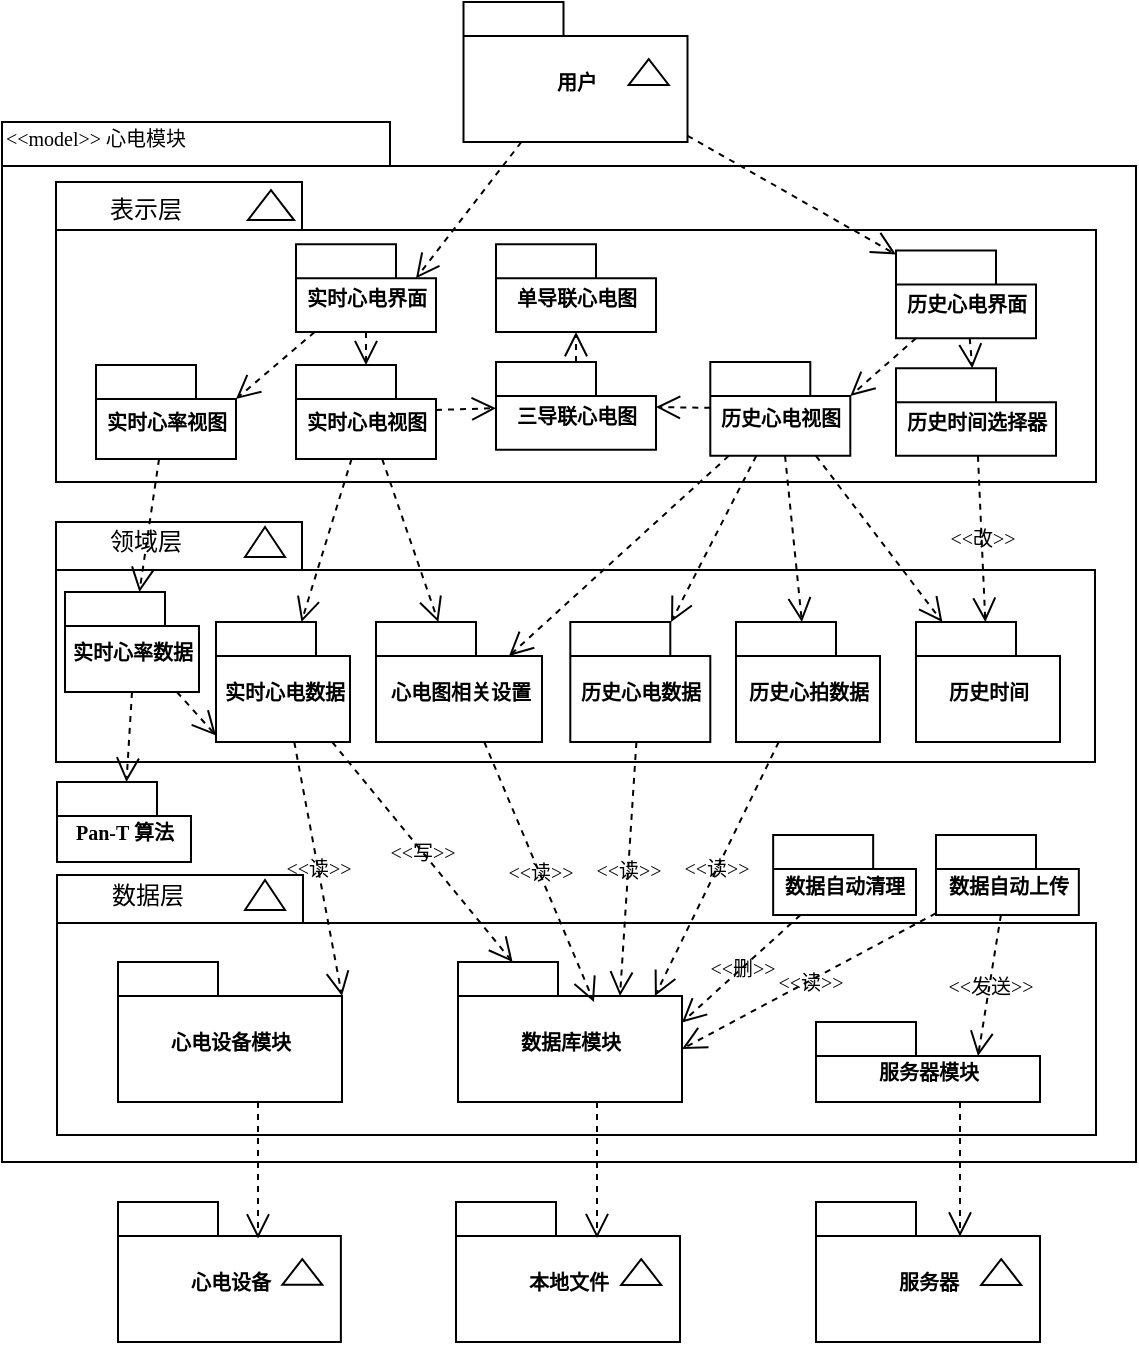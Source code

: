 <mxfile version="21.1.2" type="device">
  <diagram name="Page-1" id="b5b7bab2-c9e2-2cf4-8b2a-24fd1a2a6d21">
    <mxGraphModel dx="1021" dy="594" grid="1" gridSize="10" guides="1" tooltips="1" connect="1" arrows="1" fold="1" page="1" pageScale="1" pageWidth="827" pageHeight="1169" background="none" math="0" shadow="0">
      <root>
        <mxCell id="0" />
        <mxCell id="1" parent="0" />
        <mxCell id="6e0c8c40b5770093-72" value="" style="shape=folder;fontStyle=1;spacingTop=10;tabWidth=194;tabHeight=22;tabPosition=left;html=1;rounded=0;shadow=0;comic=0;labelBackgroundColor=none;strokeWidth=1;fillColor=none;fontFamily=Verdana;fontSize=10;align=center;" parent="1" vertex="1">
          <mxGeometry x="413" y="400" width="567" height="520" as="geometry" />
        </mxCell>
        <mxCell id="6e0c8c40b5770093-47" value="" style="shape=folder;fontStyle=1;spacingTop=10;tabWidth=123;tabHeight=24;tabPosition=left;html=1;rounded=0;shadow=0;comic=0;labelBackgroundColor=none;strokeWidth=1;fontFamily=Verdana;fontSize=10;align=center;" parent="1" vertex="1">
          <mxGeometry x="440.5" y="776.5" width="519.5" height="130" as="geometry" />
        </mxCell>
        <mxCell id="6e0c8c40b5770093-6" value="" style="group" parent="1" vertex="1" connectable="0">
          <mxGeometry x="643.75" y="340" width="112" height="70" as="geometry" />
        </mxCell>
        <mxCell id="6e0c8c40b5770093-4" value="用户" style="shape=folder;fontStyle=1;spacingTop=10;tabWidth=50;tabHeight=17;tabPosition=left;html=1;rounded=0;shadow=0;comic=0;labelBackgroundColor=none;strokeWidth=1;fontFamily=Verdana;fontSize=10;align=center;" parent="6e0c8c40b5770093-6" vertex="1">
          <mxGeometry width="112" height="70" as="geometry" />
        </mxCell>
        <mxCell id="6e0c8c40b5770093-5" value="" style="triangle;whiteSpace=wrap;html=1;rounded=0;shadow=0;comic=0;labelBackgroundColor=none;strokeWidth=1;fontFamily=Verdana;fontSize=10;align=center;rotation=-90;" parent="6e0c8c40b5770093-6" vertex="1">
          <mxGeometry x="86.154" y="25" width="12.923" height="20" as="geometry" />
        </mxCell>
        <mxCell id="6e0c8c40b5770093-18" value="" style="group" parent="1" vertex="1" connectable="0">
          <mxGeometry x="440" y="430" width="520" height="150" as="geometry" />
        </mxCell>
        <mxCell id="6e0c8c40b5770093-11" value="" style="shape=folder;fontStyle=1;spacingTop=10;tabWidth=123;tabHeight=24;tabPosition=left;html=1;rounded=0;shadow=0;comic=0;labelBackgroundColor=none;strokeWidth=1;fontFamily=Verdana;fontSize=10;align=center;" parent="6e0c8c40b5770093-18" vertex="1">
          <mxGeometry width="520" height="150" as="geometry" />
        </mxCell>
        <mxCell id="co7zm-NExlbX-ooihcgG-2" value="表示层" style="text;html=1;strokeColor=none;fillColor=none;align=center;verticalAlign=middle;whiteSpace=wrap;rounded=0;fontSize=12;" parent="6e0c8c40b5770093-18" vertex="1">
          <mxGeometry y="-3.462" width="90" height="34.615" as="geometry" />
        </mxCell>
        <mxCell id="co7zm-NExlbX-ooihcgG-12" value="" style="triangle;whiteSpace=wrap;html=1;rounded=0;shadow=0;comic=0;labelBackgroundColor=none;strokeColor=#000000;strokeWidth=1;fillColor=#ffffff;fontFamily=Verdana;fontSize=10;fontColor=#000000;align=center;rotation=-90;" parent="6e0c8c40b5770093-18" vertex="1">
          <mxGeometry x="100" width="15" height="23.077" as="geometry" />
        </mxCell>
        <mxCell id="co7zm-NExlbX-ooihcgG-16" value="历史心电界面" style="shape=folder;fontStyle=1;spacingTop=10;tabWidth=50;tabHeight=17;tabPosition=left;html=1;rounded=0;shadow=0;comic=0;labelBackgroundColor=none;strokeColor=#000000;strokeWidth=1;fillColor=#ffffff;fontFamily=Verdana;fontSize=10;fontColor=#000000;align=center;" parent="6e0c8c40b5770093-18" vertex="1">
          <mxGeometry x="420" y="34.22" width="70" height="43.85" as="geometry" />
        </mxCell>
        <mxCell id="HpAILfI36Li521KlkY4I-1" value="单导联心电图" style="shape=folder;fontStyle=1;spacingTop=10;tabWidth=50;tabHeight=17;tabPosition=left;html=1;rounded=0;shadow=0;comic=0;labelBackgroundColor=none;strokeColor=#000000;strokeWidth=1;fillColor=#ffffff;fontFamily=Verdana;fontSize=10;fontColor=#000000;align=center;" parent="6e0c8c40b5770093-18" vertex="1">
          <mxGeometry x="220" y="31.15" width="80" height="43.85" as="geometry" />
        </mxCell>
        <mxCell id="HpAILfI36Li521KlkY4I-2" value="三导联心电图" style="shape=folder;fontStyle=1;spacingTop=10;tabWidth=50;tabHeight=17;tabPosition=left;html=1;rounded=0;shadow=0;comic=0;labelBackgroundColor=none;strokeColor=#000000;strokeWidth=1;fillColor=#ffffff;fontFamily=Verdana;fontSize=10;fontColor=#000000;align=center;" parent="6e0c8c40b5770093-18" vertex="1">
          <mxGeometry x="220" y="90" width="80" height="43.85" as="geometry" />
        </mxCell>
        <mxCell id="HpAILfI36Li521KlkY4I-3" style="rounded=0;html=1;dashed=1;labelBackgroundColor=none;startFill=0;endArrow=open;endFill=0;endSize=10;fontFamily=Verdana;fontSize=10;" parent="6e0c8c40b5770093-18" source="HpAILfI36Li521KlkY4I-2" target="HpAILfI36Li521KlkY4I-1" edge="1">
          <mxGeometry relative="1" as="geometry">
            <mxPoint x="270" y="161.538" as="sourcePoint" />
            <mxPoint x="270" y="237.692" as="targetPoint" />
          </mxGeometry>
        </mxCell>
        <mxCell id="HpAILfI36Li521KlkY4I-5" style="rounded=0;html=1;dashed=1;labelBackgroundColor=none;startFill=0;endArrow=open;endFill=0;endSize=10;fontFamily=Verdana;fontSize=10;entryX=0;entryY=0;entryDx=70;entryDy=17;entryPerimeter=0;" parent="6e0c8c40b5770093-18" source="co7zm-NExlbX-ooihcgG-16" target="HpAILfI36Li521KlkY4I-22" edge="1">
          <mxGeometry relative="1" as="geometry">
            <mxPoint x="270" y="161.538" as="sourcePoint" />
            <mxPoint x="270" y="237.692" as="targetPoint" />
          </mxGeometry>
        </mxCell>
        <mxCell id="HpAILfI36Li521KlkY4I-17" value="历史时间选择器" style="shape=folder;fontStyle=1;spacingTop=10;tabWidth=50;tabHeight=17;tabPosition=left;html=1;rounded=0;shadow=0;comic=0;labelBackgroundColor=none;strokeColor=#000000;strokeWidth=1;fillColor=#ffffff;fontFamily=Verdana;fontSize=10;fontColor=#000000;align=center;" parent="6e0c8c40b5770093-18" vertex="1">
          <mxGeometry x="420" y="93.07" width="80" height="43.85" as="geometry" />
        </mxCell>
        <mxCell id="HpAILfI36Li521KlkY4I-18" style="rounded=0;html=1;dashed=1;labelBackgroundColor=none;startFill=0;endArrow=open;endFill=0;endSize=10;fontFamily=Verdana;fontSize=10;" parent="6e0c8c40b5770093-18" source="co7zm-NExlbX-ooihcgG-16" target="HpAILfI36Li521KlkY4I-17" edge="1">
          <mxGeometry relative="1" as="geometry">
            <mxPoint x="354" y="144" as="sourcePoint" />
            <mxPoint x="384" y="230" as="targetPoint" />
          </mxGeometry>
        </mxCell>
        <mxCell id="HpAILfI36Li521KlkY4I-19" value="实时心电界面" style="shape=folder;fontStyle=1;spacingTop=10;tabWidth=50;tabHeight=17;tabPosition=left;html=1;rounded=0;shadow=0;comic=0;labelBackgroundColor=none;strokeColor=#000000;strokeWidth=1;fillColor=#ffffff;fontFamily=Verdana;fontSize=10;fontColor=#000000;align=center;" parent="6e0c8c40b5770093-18" vertex="1">
          <mxGeometry x="120" y="31.15" width="70" height="43.85" as="geometry" />
        </mxCell>
        <mxCell id="HpAILfI36Li521KlkY4I-20" value="实时心率视图" style="shape=folder;fontStyle=1;spacingTop=10;tabWidth=50;tabHeight=17;tabPosition=left;html=1;rounded=0;shadow=0;comic=0;labelBackgroundColor=none;strokeColor=#000000;strokeWidth=1;fillColor=#ffffff;fontFamily=Verdana;fontSize=10;fontColor=#000000;align=center;" parent="6e0c8c40b5770093-18" vertex="1">
          <mxGeometry x="20" y="91.53" width="70" height="46.92" as="geometry" />
        </mxCell>
        <mxCell id="HpAILfI36Li521KlkY4I-21" value="实时心电视图" style="shape=folder;fontStyle=1;spacingTop=10;tabWidth=50;tabHeight=17;tabPosition=left;html=1;rounded=0;shadow=0;comic=0;labelBackgroundColor=none;strokeColor=#000000;strokeWidth=1;fillColor=#ffffff;fontFamily=Verdana;fontSize=10;fontColor=#000000;align=center;" parent="6e0c8c40b5770093-18" vertex="1">
          <mxGeometry x="120" y="91.54" width="70" height="46.92" as="geometry" />
        </mxCell>
        <mxCell id="HpAILfI36Li521KlkY4I-22" value="历史心电视图" style="shape=folder;fontStyle=1;spacingTop=10;tabWidth=50;tabHeight=17;tabPosition=left;html=1;rounded=0;shadow=0;comic=0;labelBackgroundColor=none;strokeColor=#000000;strokeWidth=1;fillColor=#ffffff;fontFamily=Verdana;fontSize=10;fontColor=#000000;align=center;" parent="6e0c8c40b5770093-18" vertex="1">
          <mxGeometry x="327.15" y="90" width="70" height="46.92" as="geometry" />
        </mxCell>
        <mxCell id="HpAILfI36Li521KlkY4I-24" style="rounded=0;html=1;dashed=1;labelBackgroundColor=none;startFill=0;endArrow=open;endFill=0;endSize=10;fontFamily=Verdana;fontSize=10;" parent="6e0c8c40b5770093-18" source="HpAILfI36Li521KlkY4I-22" target="HpAILfI36Li521KlkY4I-2" edge="1">
          <mxGeometry relative="1" as="geometry">
            <mxPoint x="407" y="122" as="sourcePoint" />
            <mxPoint x="430" y="122" as="targetPoint" />
          </mxGeometry>
        </mxCell>
        <mxCell id="HpAILfI36Li521KlkY4I-30" style="rounded=0;html=1;dashed=1;labelBackgroundColor=none;startFill=0;endArrow=open;endFill=0;endSize=10;fontFamily=Verdana;fontSize=10;" parent="6e0c8c40b5770093-18" source="HpAILfI36Li521KlkY4I-21" target="HpAILfI36Li521KlkY4I-2" edge="1">
          <mxGeometry relative="1" as="geometry">
            <mxPoint x="326" y="-13" as="sourcePoint" />
            <mxPoint x="430" y="46" as="targetPoint" />
          </mxGeometry>
        </mxCell>
        <mxCell id="HpAILfI36Li521KlkY4I-32" style="rounded=0;html=1;dashed=1;labelBackgroundColor=none;startFill=0;endArrow=open;endFill=0;endSize=10;fontFamily=Verdana;fontSize=10;exitX=0.5;exitY=1;exitDx=0;exitDy=0;exitPerimeter=0;" parent="6e0c8c40b5770093-18" source="HpAILfI36Li521KlkY4I-19" target="HpAILfI36Li521KlkY4I-21" edge="1">
          <mxGeometry relative="1" as="geometry">
            <mxPoint x="243" y="-10" as="sourcePoint" />
            <mxPoint x="190" y="58" as="targetPoint" />
          </mxGeometry>
        </mxCell>
        <mxCell id="HpAILfI36Li521KlkY4I-33" style="rounded=0;html=1;dashed=1;labelBackgroundColor=none;startFill=0;endArrow=open;endFill=0;endSize=10;fontFamily=Verdana;fontSize=10;entryX=0;entryY=0;entryDx=70;entryDy=17;entryPerimeter=0;" parent="6e0c8c40b5770093-18" source="HpAILfI36Li521KlkY4I-19" target="HpAILfI36Li521KlkY4I-20" edge="1">
          <mxGeometry relative="1" as="geometry">
            <mxPoint x="253" as="sourcePoint" />
            <mxPoint x="200" y="68" as="targetPoint" />
          </mxGeometry>
        </mxCell>
        <mxCell id="6e0c8c40b5770093-33" value="" style="shape=folder;fontStyle=1;spacingTop=10;tabWidth=123;tabHeight=24;tabPosition=left;html=1;rounded=0;shadow=0;comic=0;labelBackgroundColor=none;strokeColor=#000000;strokeWidth=1;fillColor=#ffffff;fontFamily=Verdana;fontSize=10;fontColor=#000000;align=center;" parent="1" vertex="1">
          <mxGeometry x="440" y="600" width="519.5" height="120" as="geometry" />
        </mxCell>
        <mxCell id="6e0c8c40b5770093-44" value="历史心拍数据" style="shape=folder;fontStyle=1;spacingTop=10;tabWidth=50;tabHeight=17;tabPosition=left;html=1;rounded=0;shadow=0;comic=0;labelBackgroundColor=none;strokeColor=#000000;strokeWidth=1;fillColor=#ffffff;fontFamily=Verdana;fontSize=10;fontColor=#000000;align=center;" parent="1" vertex="1">
          <mxGeometry x="780" y="650" width="72" height="60" as="geometry" />
        </mxCell>
        <mxCell id="6e0c8c40b5770093-45" value="历史心电数据" style="shape=folder;fontStyle=1;spacingTop=10;tabWidth=50;tabHeight=17;tabPosition=left;html=1;rounded=0;shadow=0;comic=0;labelBackgroundColor=none;strokeColor=#000000;strokeWidth=1;fillColor=#ffffff;fontFamily=Verdana;fontSize=10;fontColor=#000000;align=center;" parent="1" vertex="1">
          <mxGeometry x="697.15" y="650" width="70" height="60" as="geometry" />
        </mxCell>
        <mxCell id="6e0c8c40b5770093-69" style="edgeStyle=elbowEdgeStyle;rounded=0;html=1;entryX=0.643;entryY=0.246;entryPerimeter=0;dashed=1;labelBackgroundColor=none;startFill=0;endArrow=open;endFill=0;endSize=10;fontFamily=Verdana;fontSize=10;" parent="1" source="co7zm-NExlbX-ooihcgG-6" target="6e0c8c40b5770093-56" edge="1">
          <mxGeometry relative="1" as="geometry" />
        </mxCell>
        <mxCell id="6e0c8c40b5770093-48" value="" style="triangle;whiteSpace=wrap;html=1;rounded=0;shadow=0;comic=0;labelBackgroundColor=none;strokeWidth=1;fontFamily=Verdana;fontSize=10;align=center;rotation=-90;" parent="1" vertex="1">
          <mxGeometry x="537" y="776.5" width="15" height="20" as="geometry" />
        </mxCell>
        <mxCell id="6e0c8c40b5770093-49" value="数据库模块" style="shape=folder;fontStyle=1;spacingTop=10;tabWidth=50;tabHeight=17;tabPosition=left;html=1;rounded=0;shadow=0;comic=0;labelBackgroundColor=none;strokeWidth=1;fontFamily=Verdana;fontSize=10;align=center;" parent="1" vertex="1">
          <mxGeometry x="641" y="820" width="112" height="70" as="geometry" />
        </mxCell>
        <mxCell id="6e0c8c40b5770093-51" value="" style="triangle;whiteSpace=wrap;html=1;rounded=0;shadow=0;comic=0;labelBackgroundColor=none;strokeColor=#000000;strokeWidth=1;fillColor=#ffffff;fontFamily=Verdana;fontSize=10;fontColor=#000000;align=center;rotation=-90;" parent="1" vertex="1">
          <mxGeometry x="537" y="600" width="15" height="20" as="geometry" />
        </mxCell>
        <mxCell id="6e0c8c40b5770093-55" value="" style="group" parent="1" vertex="1" connectable="0">
          <mxGeometry x="820" y="940" width="112" height="70" as="geometry" />
        </mxCell>
        <mxCell id="6e0c8c40b5770093-56" value="服务器" style="shape=folder;fontStyle=1;spacingTop=10;tabWidth=50;tabHeight=17;tabPosition=left;html=1;rounded=0;shadow=0;comic=0;labelBackgroundColor=none;strokeWidth=1;fontFamily=Verdana;fontSize=10;align=center;" parent="6e0c8c40b5770093-55" vertex="1">
          <mxGeometry width="112.0" height="70" as="geometry" />
        </mxCell>
        <mxCell id="6e0c8c40b5770093-57" value="" style="triangle;whiteSpace=wrap;html=1;rounded=0;shadow=0;comic=0;labelBackgroundColor=none;strokeWidth=1;fontFamily=Verdana;fontSize=10;align=center;rotation=-90;" parent="6e0c8c40b5770093-55" vertex="1">
          <mxGeometry x="86.154" y="25" width="12.923" height="20" as="geometry" />
        </mxCell>
        <mxCell id="6e0c8c40b5770093-58" style="rounded=0;html=1;dashed=1;labelBackgroundColor=none;startFill=0;endArrow=open;endFill=0;endSize=10;fontFamily=Verdana;fontSize=10;" parent="1" source="6e0c8c40b5770093-4" target="co7zm-NExlbX-ooihcgG-16" edge="1">
          <mxGeometry relative="1" as="geometry">
            <mxPoint x="870" y="370" as="targetPoint" />
          </mxGeometry>
        </mxCell>
        <mxCell id="6e0c8c40b5770093-60" style="rounded=0;html=1;dashed=1;labelBackgroundColor=none;startFill=0;endArrow=open;endFill=0;endSize=10;fontFamily=Verdana;fontSize=10;" parent="1" source="HpAILfI36Li521KlkY4I-22" target="6e0c8c40b5770093-44" edge="1">
          <mxGeometry relative="1" as="geometry" />
        </mxCell>
        <mxCell id="6e0c8c40b5770093-73" value="&amp;lt;&amp;lt;model&amp;gt;&amp;gt; 心电模块" style="text;html=1;align=left;verticalAlign=top;spacingTop=-4;fontSize=10;fontFamily=Verdana" parent="1" vertex="1">
          <mxGeometry x="413" y="400" width="130" height="20" as="geometry" />
        </mxCell>
        <mxCell id="co7zm-NExlbX-ooihcgG-4" value="领域层" style="text;html=1;strokeColor=none;fillColor=none;align=center;verticalAlign=middle;whiteSpace=wrap;rounded=0;fontSize=12;" parent="1" vertex="1">
          <mxGeometry x="440" y="595" width="90" height="30" as="geometry" />
        </mxCell>
        <mxCell id="co7zm-NExlbX-ooihcgG-5" value="数据层" style="text;html=1;strokeColor=none;fillColor=none;align=center;verticalAlign=middle;whiteSpace=wrap;rounded=0;fontSize=12;" parent="1" vertex="1">
          <mxGeometry x="440.5" y="771.5" width="90" height="30" as="geometry" />
        </mxCell>
        <mxCell id="co7zm-NExlbX-ooihcgG-6" value="服务器模块" style="shape=folder;fontStyle=1;spacingTop=10;tabWidth=50;tabHeight=17;tabPosition=left;html=1;rounded=0;shadow=0;comic=0;labelBackgroundColor=none;strokeWidth=1;fontFamily=Verdana;fontSize=10;align=center;" parent="1" vertex="1">
          <mxGeometry x="820" y="850" width="112" height="40" as="geometry" />
        </mxCell>
        <mxCell id="co7zm-NExlbX-ooihcgG-7" value="" style="group" parent="1" vertex="1" connectable="0">
          <mxGeometry x="640" y="940" width="112" height="70" as="geometry" />
        </mxCell>
        <mxCell id="co7zm-NExlbX-ooihcgG-8" value="本地文件" style="shape=folder;fontStyle=1;spacingTop=10;tabWidth=50;tabHeight=17;tabPosition=left;html=1;rounded=0;shadow=0;comic=0;labelBackgroundColor=none;strokeWidth=1;fontFamily=Verdana;fontSize=10;align=center;" parent="co7zm-NExlbX-ooihcgG-7" vertex="1">
          <mxGeometry width="112.0" height="70" as="geometry" />
        </mxCell>
        <mxCell id="co7zm-NExlbX-ooihcgG-9" value="" style="triangle;whiteSpace=wrap;html=1;rounded=0;shadow=0;comic=0;labelBackgroundColor=none;strokeWidth=1;fontFamily=Verdana;fontSize=10;align=center;rotation=-90;" parent="co7zm-NExlbX-ooihcgG-7" vertex="1">
          <mxGeometry x="86.154" y="25" width="12.923" height="20.0" as="geometry" />
        </mxCell>
        <mxCell id="co7zm-NExlbX-ooihcgG-10" style="edgeStyle=elbowEdgeStyle;rounded=0;html=1;dashed=1;labelBackgroundColor=none;startFill=0;endArrow=open;endFill=0;endSize=10;fontFamily=Verdana;fontSize=10;entryX=0.626;entryY=0.258;entryDx=0;entryDy=0;entryPerimeter=0;" parent="1" source="6e0c8c40b5770093-49" target="co7zm-NExlbX-ooihcgG-8" edge="1">
          <mxGeometry relative="1" as="geometry">
            <mxPoint x="868.5" y="900.5" as="sourcePoint" />
            <mxPoint x="868.5" y="983.5" as="targetPoint" />
            <Array as="points">
              <mxPoint x="710.5" y="968.5" />
            </Array>
          </mxGeometry>
        </mxCell>
        <mxCell id="6e0c8c40b5770093-53" value="心电设备" style="shape=folder;fontStyle=1;spacingTop=10;tabWidth=50;tabHeight=17;tabPosition=left;html=1;rounded=0;shadow=0;comic=0;labelBackgroundColor=none;strokeWidth=1;fontFamily=Verdana;fontSize=10;align=center;" parent="1" vertex="1">
          <mxGeometry x="471" y="940" width="111.44" height="70" as="geometry" />
        </mxCell>
        <mxCell id="6e0c8c40b5770093-50" value="心电设备模块" style="shape=folder;fontStyle=1;spacingTop=10;tabWidth=50;tabHeight=17;tabPosition=left;html=1;rounded=0;shadow=0;comic=0;labelBackgroundColor=none;strokeWidth=1;fontFamily=Verdana;fontSize=10;align=center;" parent="1" vertex="1">
          <mxGeometry x="471" y="820" width="112" height="70" as="geometry" />
        </mxCell>
        <mxCell id="6e0c8c40b5770093-68" style="edgeStyle=elbowEdgeStyle;rounded=0;html=1;entryX=0.628;entryY=0.26;entryPerimeter=0;dashed=1;labelBackgroundColor=none;startFill=0;endArrow=open;endFill=0;endSize=10;fontFamily=Verdana;fontSize=10;" parent="1" source="6e0c8c40b5770093-50" target="6e0c8c40b5770093-53" edge="1">
          <mxGeometry relative="1" as="geometry" />
        </mxCell>
        <mxCell id="6e0c8c40b5770093-54" value="" style="triangle;whiteSpace=wrap;html=1;rounded=0;shadow=0;comic=0;labelBackgroundColor=none;strokeWidth=1;fontFamily=Verdana;fontSize=10;align=center;rotation=-90;" parent="1" vertex="1">
          <mxGeometry x="556.723" y="965" width="12.858" height="20.0" as="geometry" />
        </mxCell>
        <mxCell id="HpAILfI36Li521KlkY4I-6" style="rounded=0;html=1;dashed=1;labelBackgroundColor=none;startFill=0;endArrow=open;endFill=0;endSize=10;fontFamily=Verdana;fontSize=10;" parent="1" source="HpAILfI36Li521KlkY4I-22" target="6e0c8c40b5770093-45" edge="1">
          <mxGeometry relative="1" as="geometry">
            <mxPoint x="718" y="550" as="sourcePoint" />
            <mxPoint x="759" y="660" as="targetPoint" />
          </mxGeometry>
        </mxCell>
        <mxCell id="HpAILfI36Li521KlkY4I-7" value="&amp;lt;&amp;lt;读&amp;gt;&amp;gt;" style="edgeStyle=none;rounded=0;html=1;dashed=1;labelBackgroundColor=none;startFill=0;endArrow=open;endFill=0;endSize=10;fontFamily=Verdana;fontSize=10;entryX=0;entryY=0;entryDx=81;entryDy=17;entryPerimeter=0;" parent="1" source="6e0c8c40b5770093-45" target="6e0c8c40b5770093-49" edge="1">
          <mxGeometry x="0.006" relative="1" as="geometry">
            <mxPoint x="710" y="810" as="targetPoint" />
            <mxPoint x="710" y="757" as="sourcePoint" />
            <mxPoint as="offset" />
          </mxGeometry>
        </mxCell>
        <mxCell id="HpAILfI36Li521KlkY4I-8" value="&amp;lt;&amp;lt;读&amp;gt;&amp;gt;" style="edgeStyle=none;rounded=0;html=1;dashed=1;labelBackgroundColor=none;startFill=0;endArrow=open;endFill=0;endSize=10;fontFamily=Verdana;fontSize=10;entryX=0.879;entryY=0.243;entryDx=0;entryDy=0;entryPerimeter=0;" parent="1" source="6e0c8c40b5770093-44" target="6e0c8c40b5770093-49" edge="1">
          <mxGeometry relative="1" as="geometry">
            <mxPoint x="720" y="820" as="targetPoint" />
            <mxPoint x="720" y="767" as="sourcePoint" />
          </mxGeometry>
        </mxCell>
        <mxCell id="HpAILfI36Li521KlkY4I-9" value="心电图相关设置" style="shape=folder;fontStyle=1;spacingTop=10;tabWidth=50;tabHeight=17;tabPosition=left;html=1;rounded=0;shadow=0;comic=0;labelBackgroundColor=none;strokeColor=#000000;strokeWidth=1;fillColor=#ffffff;fontFamily=Verdana;fontSize=10;fontColor=#000000;align=center;" parent="1" vertex="1">
          <mxGeometry x="600" y="650" width="83" height="60" as="geometry" />
        </mxCell>
        <mxCell id="HpAILfI36Li521KlkY4I-10" style="rounded=0;html=1;dashed=1;labelBackgroundColor=none;startFill=0;endArrow=open;endFill=0;endSize=10;fontFamily=Verdana;fontSize=10;entryX=0;entryY=0;entryDx=66.5;entryDy=17;entryPerimeter=0;" parent="1" source="HpAILfI36Li521KlkY4I-22" target="HpAILfI36Li521KlkY4I-9" edge="1">
          <mxGeometry relative="1" as="geometry">
            <mxPoint x="729" y="574" as="sourcePoint" />
            <mxPoint x="805" y="660" as="targetPoint" />
          </mxGeometry>
        </mxCell>
        <mxCell id="HpAILfI36Li521KlkY4I-11" value="&amp;lt;&amp;lt;读&amp;gt;&amp;gt;" style="edgeStyle=none;rounded=0;html=1;dashed=1;labelBackgroundColor=none;startFill=0;endArrow=open;endFill=0;endSize=10;fontFamily=Verdana;fontSize=10;entryX=0.607;entryY=0.286;entryDx=0;entryDy=0;entryPerimeter=0;" parent="1" source="HpAILfI36Li521KlkY4I-9" target="6e0c8c40b5770093-49" edge="1">
          <mxGeometry relative="1" as="geometry">
            <mxPoint x="563" y="847" as="targetPoint" />
            <mxPoint x="707" y="725" as="sourcePoint" />
          </mxGeometry>
        </mxCell>
        <mxCell id="HpAILfI36Li521KlkY4I-12" value="数据自动清理" style="shape=folder;fontStyle=1;spacingTop=10;tabWidth=50;tabHeight=17;tabPosition=left;html=1;rounded=0;shadow=0;comic=0;labelBackgroundColor=none;strokeColor=#000000;strokeWidth=1;fillColor=#ffffff;fontFamily=Verdana;fontSize=10;fontColor=#000000;align=center;" parent="1" vertex="1">
          <mxGeometry x="798.58" y="756.5" width="71.42" height="40" as="geometry" />
        </mxCell>
        <mxCell id="HpAILfI36Li521KlkY4I-13" value="数据自动上传" style="shape=folder;fontStyle=1;spacingTop=10;tabWidth=50;tabHeight=17;tabPosition=left;html=1;rounded=0;shadow=0;comic=0;labelBackgroundColor=none;strokeColor=#000000;strokeWidth=1;fillColor=#ffffff;fontFamily=Verdana;fontSize=10;fontColor=#000000;align=center;" parent="1" vertex="1">
          <mxGeometry x="880" y="756.5" width="71.42" height="40" as="geometry" />
        </mxCell>
        <mxCell id="HpAILfI36Li521KlkY4I-14" value="&amp;lt;&amp;lt;删&amp;gt;&amp;gt;" style="edgeStyle=none;rounded=0;html=1;dashed=1;labelBackgroundColor=none;startFill=0;endArrow=open;endFill=0;endSize=10;fontFamily=Verdana;fontSize=10;entryX=0;entryY=0;entryDx=112;entryDy=30.25;entryPerimeter=0;" parent="1" source="HpAILfI36Li521KlkY4I-12" target="6e0c8c40b5770093-49" edge="1">
          <mxGeometry relative="1" as="geometry">
            <mxPoint x="749" y="847" as="targetPoint" />
            <mxPoint x="816" y="730" as="sourcePoint" />
          </mxGeometry>
        </mxCell>
        <mxCell id="HpAILfI36Li521KlkY4I-15" value="&amp;lt;&amp;lt;读&amp;gt;&amp;gt;" style="edgeStyle=none;rounded=0;html=1;dashed=1;labelBackgroundColor=none;startFill=0;endArrow=open;endFill=0;endSize=10;fontFamily=Verdana;fontSize=10;entryX=0;entryY=0;entryDx=112;entryDy=43.5;entryPerimeter=0;" parent="1" source="HpAILfI36Li521KlkY4I-13" target="6e0c8c40b5770093-49" edge="1">
          <mxGeometry relative="1" as="geometry">
            <mxPoint x="749" y="847" as="targetPoint" />
            <mxPoint x="816" y="730" as="sourcePoint" />
          </mxGeometry>
        </mxCell>
        <mxCell id="HpAILfI36Li521KlkY4I-16" value="&amp;lt;&amp;lt;发送&amp;gt;&amp;gt;" style="edgeStyle=none;rounded=0;html=1;dashed=1;labelBackgroundColor=none;startFill=0;endArrow=open;endFill=0;endSize=10;fontFamily=Verdana;fontSize=10;entryX=0;entryY=0;entryDx=81;entryDy=17;entryPerimeter=0;" parent="1" source="HpAILfI36Li521KlkY4I-13" target="co7zm-NExlbX-ooihcgG-6" edge="1">
          <mxGeometry relative="1" as="geometry">
            <mxPoint x="763" y="874" as="targetPoint" />
            <mxPoint x="890" y="806" as="sourcePoint" />
          </mxGeometry>
        </mxCell>
        <mxCell id="HpAILfI36Li521KlkY4I-25" value="历史时间" style="shape=folder;fontStyle=1;spacingTop=10;tabWidth=50;tabHeight=17;tabPosition=left;html=1;rounded=0;shadow=0;comic=0;labelBackgroundColor=none;strokeColor=#000000;strokeWidth=1;fillColor=#ffffff;fontFamily=Verdana;fontSize=10;fontColor=#000000;align=center;" parent="1" vertex="1">
          <mxGeometry x="870" y="650" width="72" height="60" as="geometry" />
        </mxCell>
        <mxCell id="HpAILfI36Li521KlkY4I-26" style="rounded=0;html=1;dashed=1;labelBackgroundColor=none;startFill=0;endArrow=open;endFill=0;endSize=10;fontFamily=Verdana;fontSize=10;" parent="1" source="HpAILfI36Li521KlkY4I-22" target="HpAILfI36Li521KlkY4I-25" edge="1">
          <mxGeometry relative="1" as="geometry">
            <mxPoint x="814" y="577" as="sourcePoint" />
            <mxPoint x="823" y="660" as="targetPoint" />
          </mxGeometry>
        </mxCell>
        <mxCell id="HpAILfI36Li521KlkY4I-27" value="&amp;lt;&amp;lt;改&amp;gt;&amp;gt;" style="rounded=0;html=1;dashed=1;labelBackgroundColor=none;startFill=0;endArrow=open;endFill=0;endSize=10;fontFamily=Verdana;fontSize=10;" parent="1" source="HpAILfI36Li521KlkY4I-17" target="HpAILfI36Li521KlkY4I-25" edge="1">
          <mxGeometry relative="1" as="geometry">
            <mxPoint x="824" y="587" as="sourcePoint" />
            <mxPoint x="833" y="670" as="targetPoint" />
          </mxGeometry>
        </mxCell>
        <mxCell id="HpAILfI36Li521KlkY4I-31" style="rounded=0;html=1;dashed=1;labelBackgroundColor=none;startFill=0;endArrow=open;endFill=0;endSize=10;fontFamily=Verdana;fontSize=10;entryX=0;entryY=0;entryDx=60;entryDy=17;entryPerimeter=0;" parent="1" source="6e0c8c40b5770093-4" target="HpAILfI36Li521KlkY4I-19" edge="1">
          <mxGeometry relative="1" as="geometry">
            <mxPoint x="766" y="417" as="sourcePoint" />
            <mxPoint x="870" y="476" as="targetPoint" />
          </mxGeometry>
        </mxCell>
        <mxCell id="HpAILfI36Li521KlkY4I-34" value="实时心电数据" style="shape=folder;fontStyle=1;spacingTop=10;tabWidth=50;tabHeight=17;tabPosition=left;html=1;rounded=0;shadow=0;comic=0;labelBackgroundColor=none;strokeColor=#000000;strokeWidth=1;fillColor=#ffffff;fontFamily=Verdana;fontSize=10;fontColor=#000000;align=center;" parent="1" vertex="1">
          <mxGeometry x="520" y="650" width="67" height="60" as="geometry" />
        </mxCell>
        <mxCell id="HpAILfI36Li521KlkY4I-35" value="实时心率数据" style="shape=folder;fontStyle=1;spacingTop=10;tabWidth=50;tabHeight=17;tabPosition=left;html=1;rounded=0;shadow=0;comic=0;labelBackgroundColor=none;strokeColor=#000000;strokeWidth=1;fillColor=#ffffff;fontFamily=Verdana;fontSize=10;fontColor=#000000;align=center;" parent="1" vertex="1">
          <mxGeometry x="444.5" y="635" width="67" height="50" as="geometry" />
        </mxCell>
        <mxCell id="HpAILfI36Li521KlkY4I-36" value="&amp;lt;&amp;lt;读&amp;gt;&amp;gt;" style="rounded=0;html=1;dashed=1;labelBackgroundColor=none;startFill=0;endArrow=open;endFill=0;endSize=10;fontFamily=Verdana;fontSize=10;entryX=0;entryY=0;entryDx=112;entryDy=17;entryPerimeter=0;" parent="1" source="HpAILfI36Li521KlkY4I-34" target="6e0c8c40b5770093-50" edge="1">
          <mxGeometry relative="1" as="geometry">
            <mxPoint x="786" y="577" as="sourcePoint" />
            <mxPoint x="677" y="677" as="targetPoint" />
          </mxGeometry>
        </mxCell>
        <mxCell id="HpAILfI36Li521KlkY4I-37" value="&amp;lt;&amp;lt;写&amp;gt;&amp;gt;" style="rounded=0;html=1;dashed=1;labelBackgroundColor=none;startFill=0;endArrow=open;endFill=0;endSize=10;fontFamily=Verdana;fontSize=10;" parent="1" source="HpAILfI36Li521KlkY4I-34" target="6e0c8c40b5770093-49" edge="1">
          <mxGeometry relative="1" as="geometry">
            <mxPoint x="570" y="730" as="sourcePoint" />
            <mxPoint x="593" y="847" as="targetPoint" />
          </mxGeometry>
        </mxCell>
        <mxCell id="HpAILfI36Li521KlkY4I-38" value="" style="rounded=0;html=1;dashed=1;labelBackgroundColor=none;startFill=0;endArrow=open;endFill=0;endSize=10;fontFamily=Verdana;fontSize=10;" parent="1" source="HpAILfI36Li521KlkY4I-21" target="HpAILfI36Li521KlkY4I-34" edge="1">
          <mxGeometry relative="1" as="geometry">
            <mxPoint x="593" y="730" as="sourcePoint" />
            <mxPoint x="677" y="830" as="targetPoint" />
          </mxGeometry>
        </mxCell>
        <mxCell id="HpAILfI36Li521KlkY4I-39" value="" style="rounded=0;html=1;dashed=1;labelBackgroundColor=none;startFill=0;endArrow=open;endFill=0;endSize=10;fontFamily=Verdana;fontSize=10;" parent="1" source="HpAILfI36Li521KlkY4I-21" target="HpAILfI36Li521KlkY4I-9" edge="1">
          <mxGeometry relative="1" as="geometry">
            <mxPoint x="598" y="578" as="sourcePoint" />
            <mxPoint x="574" y="660" as="targetPoint" />
          </mxGeometry>
        </mxCell>
        <mxCell id="HpAILfI36Li521KlkY4I-40" value="" style="rounded=0;html=1;dashed=1;labelBackgroundColor=none;startFill=0;endArrow=open;endFill=0;endSize=10;fontFamily=Verdana;fontSize=10;" parent="1" source="HpAILfI36Li521KlkY4I-20" target="HpAILfI36Li521KlkY4I-35" edge="1">
          <mxGeometry relative="1" as="geometry">
            <mxPoint x="598" y="578" as="sourcePoint" />
            <mxPoint x="574" y="660" as="targetPoint" />
          </mxGeometry>
        </mxCell>
        <mxCell id="HpAILfI36Li521KlkY4I-41" value="" style="rounded=0;html=1;dashed=1;labelBackgroundColor=none;startFill=0;endArrow=open;endFill=0;endSize=10;fontFamily=Verdana;fontSize=10;entryX=0;entryY=0;entryDx=0;entryDy=56.75;entryPerimeter=0;" parent="1" source="HpAILfI36Li521KlkY4I-35" target="HpAILfI36Li521KlkY4I-34" edge="1">
          <mxGeometry relative="1" as="geometry">
            <mxPoint x="598" y="578" as="sourcePoint" />
            <mxPoint x="574" y="660" as="targetPoint" />
          </mxGeometry>
        </mxCell>
        <mxCell id="HpAILfI36Li521KlkY4I-42" value="Pan-T 算法" style="shape=folder;fontStyle=1;spacingTop=10;tabWidth=50;tabHeight=17;tabPosition=left;html=1;rounded=0;shadow=0;comic=0;labelBackgroundColor=none;strokeColor=#000000;strokeWidth=1;fillColor=#ffffff;fontFamily=Verdana;fontSize=10;fontColor=#000000;align=center;" parent="1" vertex="1">
          <mxGeometry x="440.5" y="730" width="67" height="40" as="geometry" />
        </mxCell>
        <mxCell id="HpAILfI36Li521KlkY4I-43" value="" style="rounded=0;html=1;dashed=1;labelBackgroundColor=none;startFill=0;endArrow=open;endFill=0;endSize=10;fontFamily=Verdana;fontSize=10;exitX=0.5;exitY=1;exitDx=0;exitDy=0;exitPerimeter=0;" parent="1" source="HpAILfI36Li521KlkY4I-35" target="HpAILfI36Li521KlkY4I-42" edge="1">
          <mxGeometry relative="1" as="geometry">
            <mxPoint x="510" y="695" as="sourcePoint" />
            <mxPoint x="530" y="717" as="targetPoint" />
          </mxGeometry>
        </mxCell>
      </root>
    </mxGraphModel>
  </diagram>
</mxfile>
